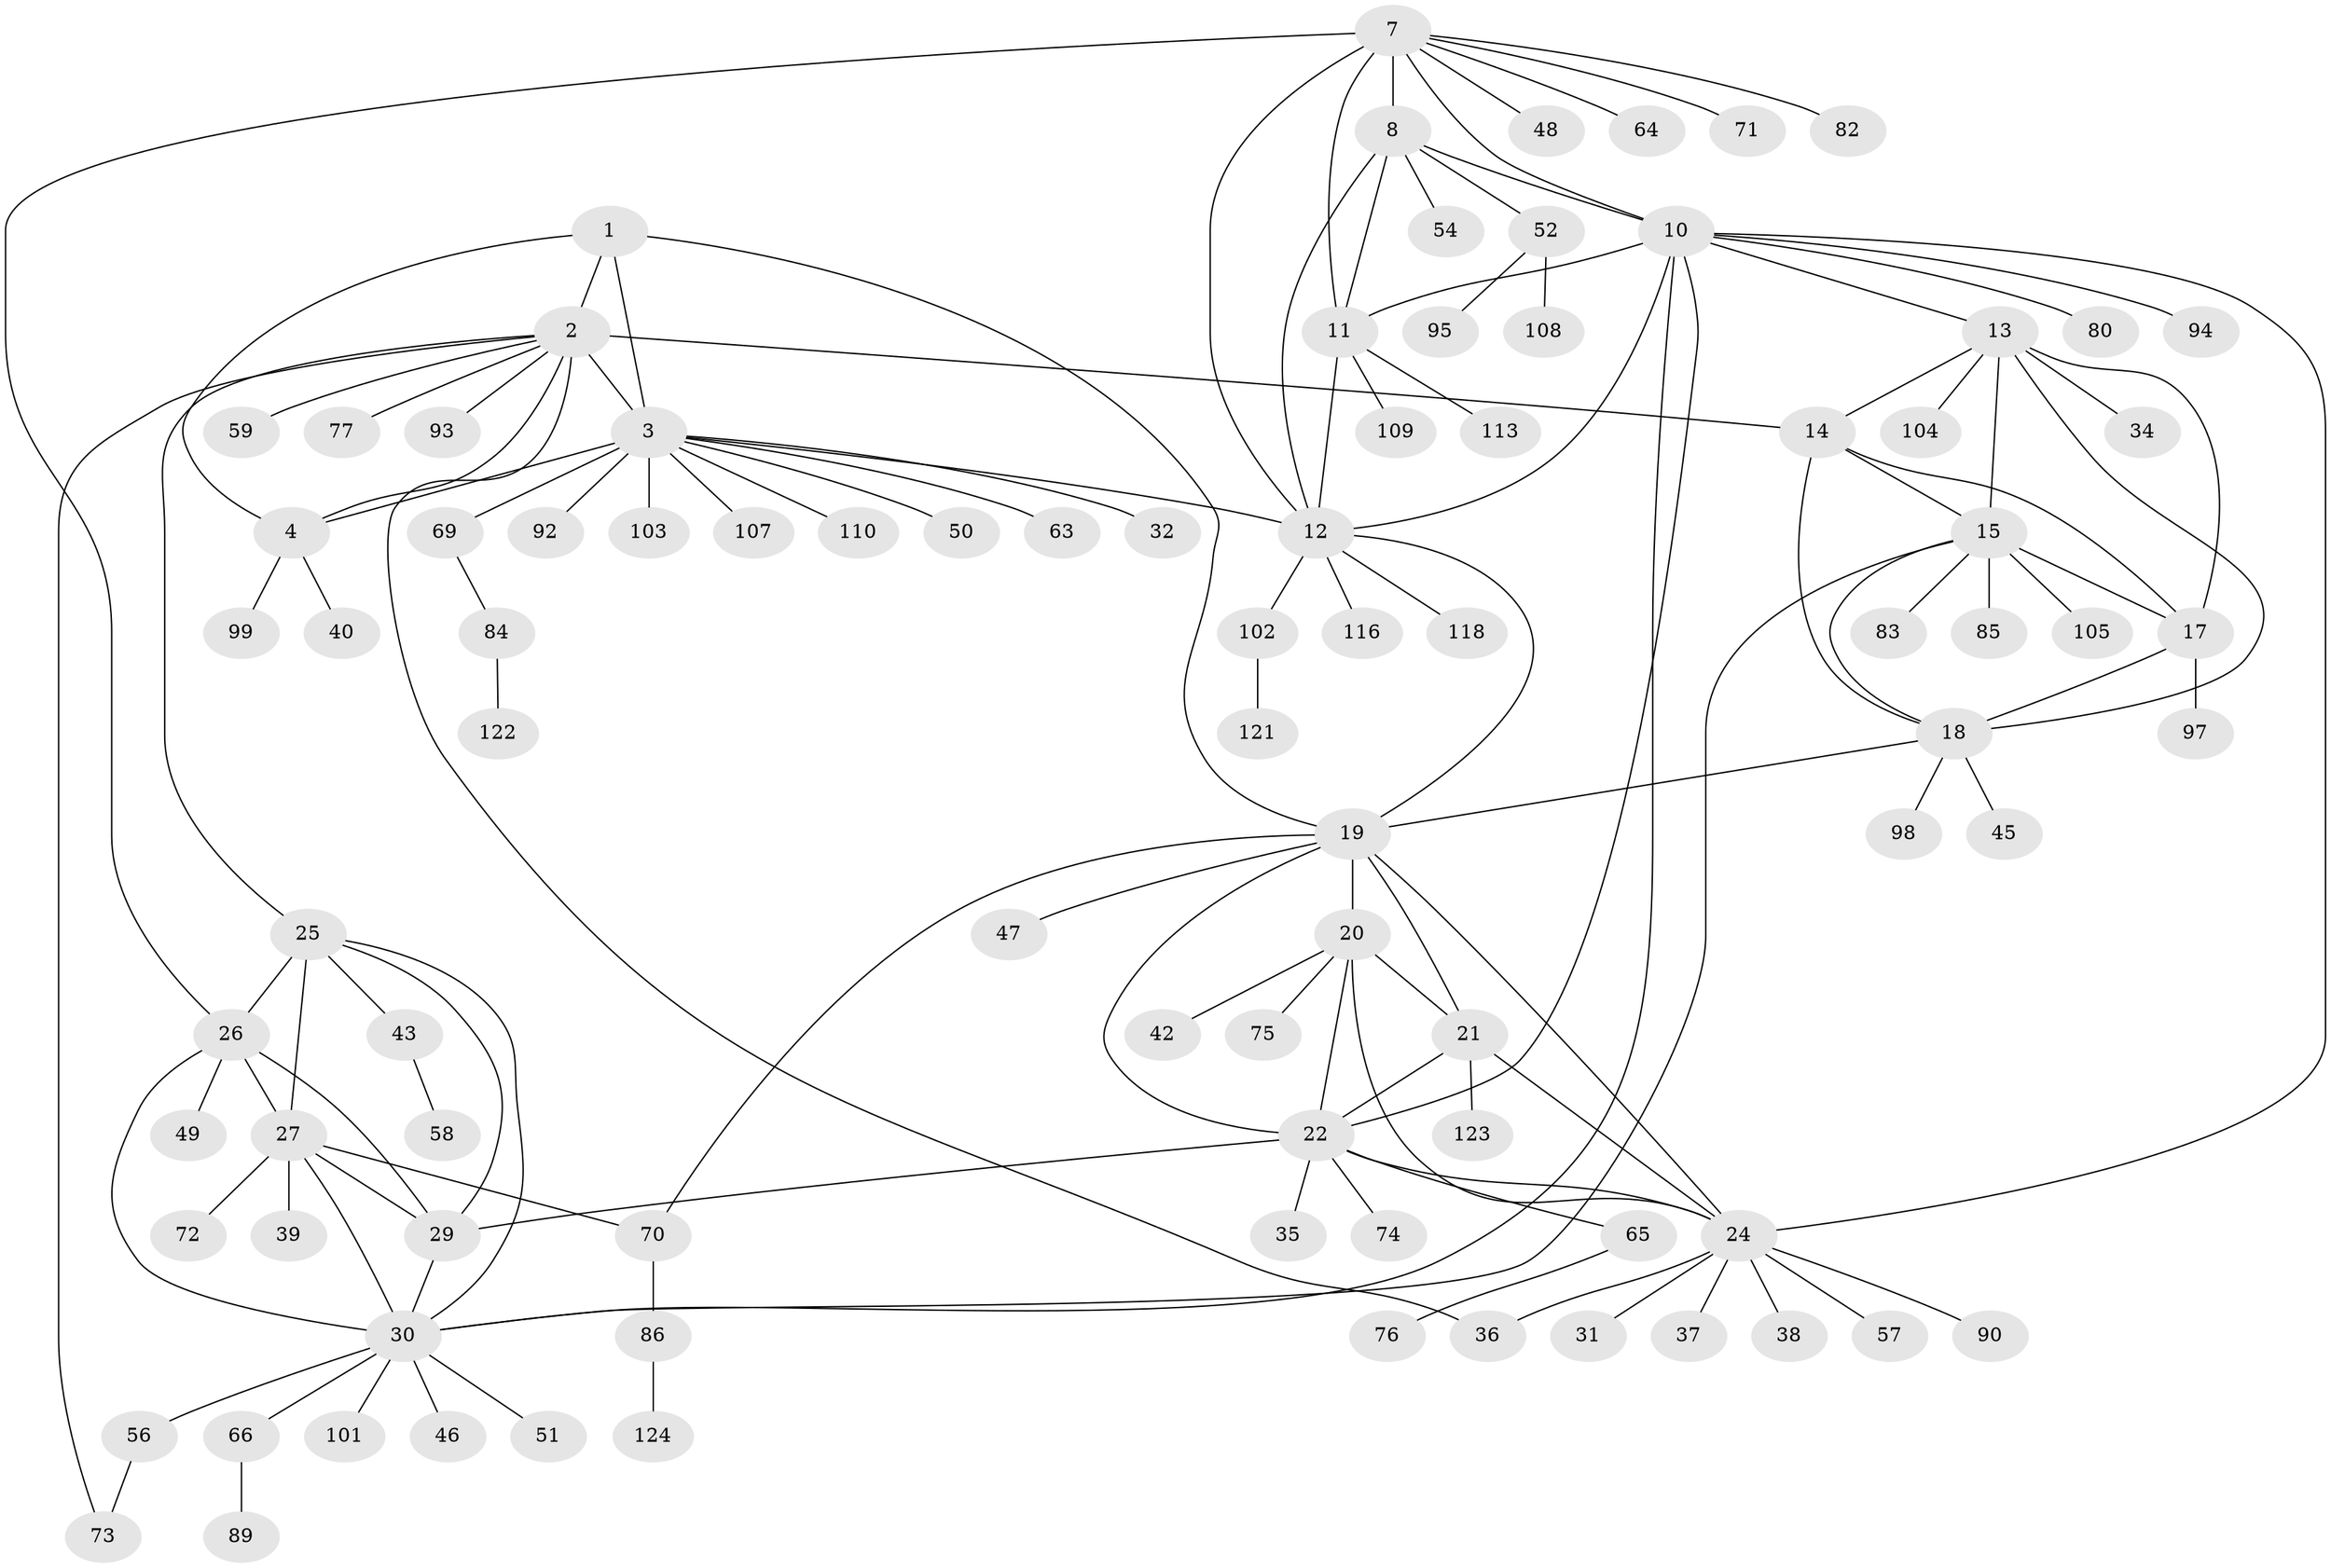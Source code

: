 // Generated by graph-tools (version 1.1) at 2025/52/02/27/25 19:52:14]
// undirected, 92 vertices, 130 edges
graph export_dot {
graph [start="1"]
  node [color=gray90,style=filled];
  1;
  2 [super="+5"];
  3 [super="+6"];
  4 [super="+44"];
  7 [super="+9"];
  8 [super="+81"];
  10 [super="+120"];
  11 [super="+114"];
  12;
  13 [super="+16"];
  14;
  15 [super="+79"];
  17 [super="+61"];
  18 [super="+62"];
  19 [super="+53"];
  20 [super="+23"];
  21 [super="+96"];
  22 [super="+41"];
  24 [super="+100"];
  25 [super="+115"];
  26 [super="+68"];
  27 [super="+28"];
  29 [super="+88"];
  30 [super="+33"];
  31;
  32;
  34;
  35;
  36;
  37;
  38;
  39;
  40;
  42;
  43;
  45 [super="+60"];
  46;
  47;
  48;
  49;
  50;
  51 [super="+91"];
  52 [super="+55"];
  54 [super="+112"];
  56;
  57;
  58;
  59;
  63 [super="+67"];
  64;
  65 [super="+111"];
  66 [super="+78"];
  69;
  70 [super="+117"];
  71;
  72;
  73;
  74;
  75;
  76;
  77 [super="+87"];
  80;
  82;
  83;
  84;
  85;
  86;
  89;
  90;
  92 [super="+106"];
  93;
  94;
  95;
  97;
  98;
  99;
  101;
  102 [super="+119"];
  103;
  104;
  105;
  107;
  108;
  109;
  110;
  113;
  116;
  118;
  121;
  122;
  123;
  124;
  1 -- 2 [weight=2];
  1 -- 3 [weight=2];
  1 -- 4;
  1 -- 19;
  2 -- 3 [weight=4];
  2 -- 4 [weight=2];
  2 -- 25;
  2 -- 93;
  2 -- 36;
  2 -- 73;
  2 -- 77;
  2 -- 14;
  2 -- 59;
  3 -- 4 [weight=2];
  3 -- 12;
  3 -- 63;
  3 -- 107;
  3 -- 32;
  3 -- 69;
  3 -- 103;
  3 -- 110;
  3 -- 50;
  3 -- 92;
  4 -- 40;
  4 -- 99;
  7 -- 8 [weight=2];
  7 -- 10 [weight=2];
  7 -- 11 [weight=2];
  7 -- 12 [weight=2];
  7 -- 26;
  7 -- 48;
  7 -- 64;
  7 -- 71;
  7 -- 82;
  8 -- 10;
  8 -- 11;
  8 -- 12;
  8 -- 52;
  8 -- 54;
  10 -- 11;
  10 -- 12;
  10 -- 22;
  10 -- 80;
  10 -- 94;
  10 -- 24;
  10 -- 30;
  10 -- 13;
  11 -- 12;
  11 -- 109;
  11 -- 113;
  12 -- 102;
  12 -- 116;
  12 -- 118;
  12 -- 19;
  13 -- 14 [weight=2];
  13 -- 15 [weight=2];
  13 -- 17 [weight=2];
  13 -- 18 [weight=2];
  13 -- 34;
  13 -- 104;
  14 -- 15;
  14 -- 17;
  14 -- 18;
  15 -- 17;
  15 -- 18;
  15 -- 30;
  15 -- 105;
  15 -- 83;
  15 -- 85;
  17 -- 18;
  17 -- 97;
  18 -- 19;
  18 -- 45;
  18 -- 98;
  19 -- 20 [weight=2];
  19 -- 21;
  19 -- 22;
  19 -- 24;
  19 -- 47;
  19 -- 70;
  20 -- 21 [weight=2];
  20 -- 22 [weight=2];
  20 -- 24 [weight=2];
  20 -- 42;
  20 -- 75;
  21 -- 22;
  21 -- 24;
  21 -- 123;
  22 -- 24;
  22 -- 29;
  22 -- 35;
  22 -- 74;
  22 -- 65;
  24 -- 31;
  24 -- 36;
  24 -- 37;
  24 -- 38;
  24 -- 57;
  24 -- 90;
  25 -- 26;
  25 -- 27 [weight=2];
  25 -- 29;
  25 -- 30;
  25 -- 43;
  26 -- 27 [weight=2];
  26 -- 29;
  26 -- 30;
  26 -- 49;
  27 -- 29 [weight=2];
  27 -- 30 [weight=2];
  27 -- 39;
  27 -- 70;
  27 -- 72;
  29 -- 30;
  30 -- 46;
  30 -- 51;
  30 -- 56;
  30 -- 66;
  30 -- 101;
  43 -- 58;
  52 -- 95;
  52 -- 108;
  56 -- 73;
  65 -- 76;
  66 -- 89;
  69 -- 84;
  70 -- 86;
  84 -- 122;
  86 -- 124;
  102 -- 121;
}
